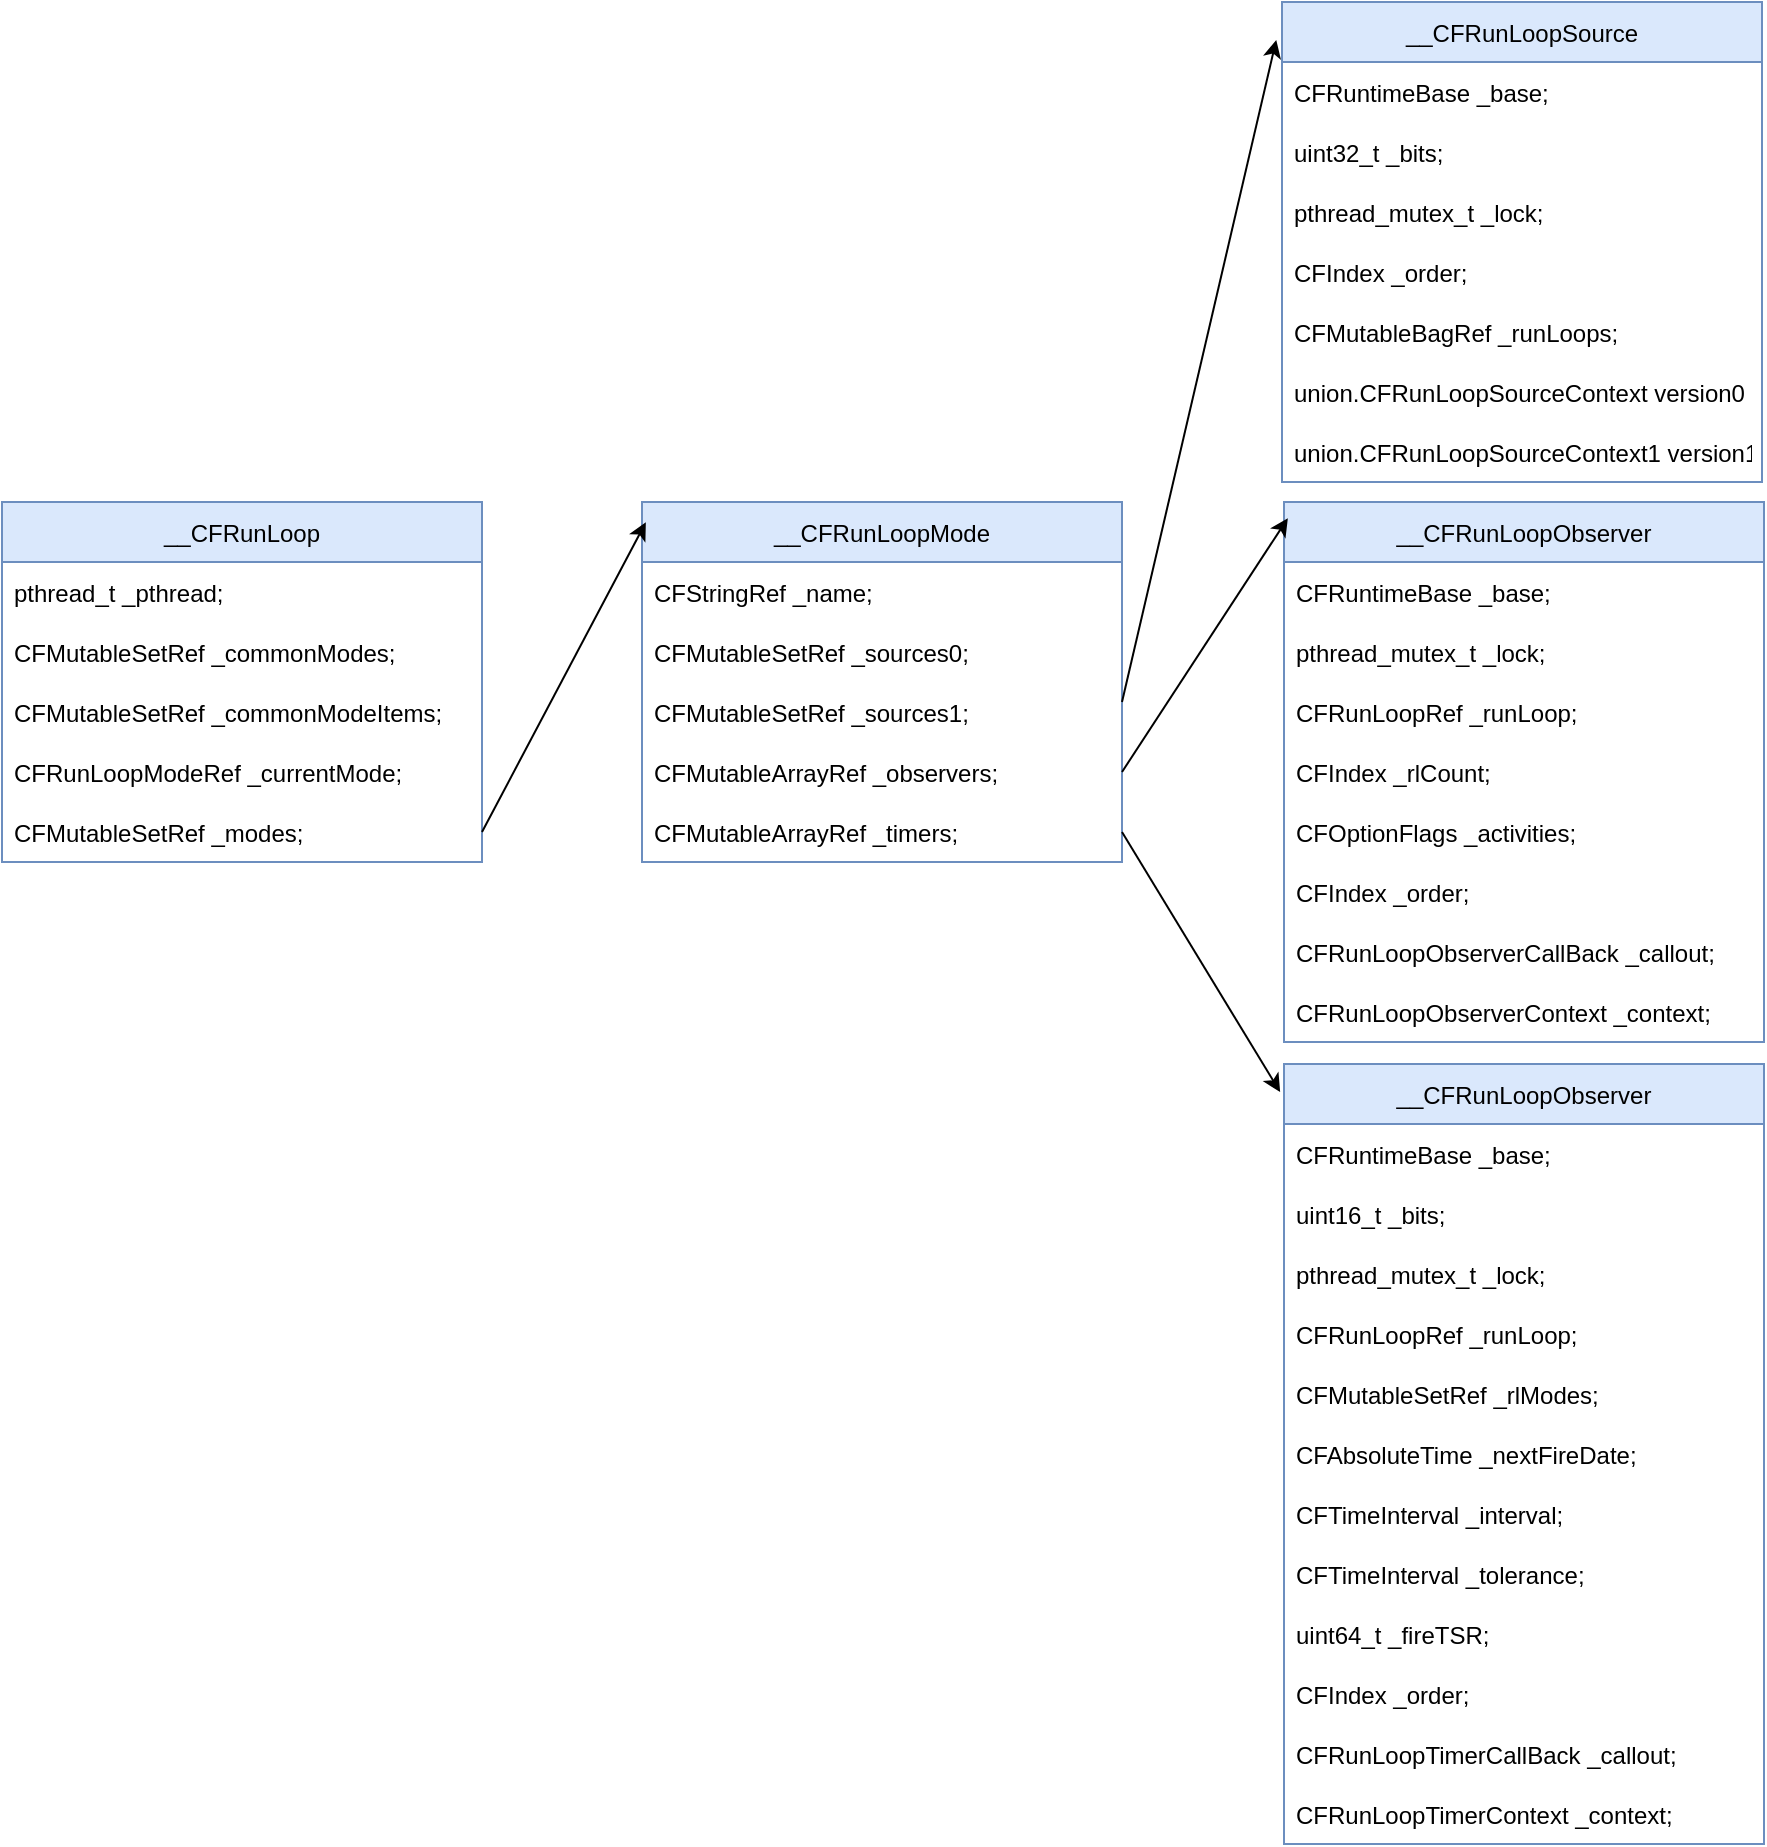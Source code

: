 <mxfile version="15.9.4" type="device"><diagram id="t4ZF3pNBu01ipiT9d-7E" name="Page-1"><mxGraphModel dx="1199" dy="1104" grid="1" gridSize="10" guides="1" tooltips="1" connect="1" arrows="1" fold="1" page="1" pageScale="1" pageWidth="4681" pageHeight="3300" math="0" shadow="0"><root><mxCell id="0"/><mxCell id="1" parent="0"/><mxCell id="QvZzJPY2ADBgYqwwjAQ--2" value="__CFRunLoop" style="swimlane;fontStyle=0;childLayout=stackLayout;horizontal=1;startSize=30;horizontalStack=0;resizeParent=1;resizeParentMax=0;resizeLast=0;collapsible=1;marginBottom=0;fillColor=#dae8fc;strokeColor=#6c8ebf;" vertex="1" parent="1"><mxGeometry x="80" y="280" width="240" height="180" as="geometry"/></mxCell><mxCell id="QvZzJPY2ADBgYqwwjAQ--3" value="pthread_t _pthread;" style="text;strokeColor=none;fillColor=none;align=left;verticalAlign=middle;spacingLeft=4;spacingRight=4;overflow=hidden;points=[[0,0.5],[1,0.5]];portConstraint=eastwest;rotatable=0;" vertex="1" parent="QvZzJPY2ADBgYqwwjAQ--2"><mxGeometry y="30" width="240" height="30" as="geometry"/></mxCell><mxCell id="QvZzJPY2ADBgYqwwjAQ--4" value="CFMutableSetRef _commonModes;" style="text;strokeColor=none;fillColor=none;align=left;verticalAlign=middle;spacingLeft=4;spacingRight=4;overflow=hidden;points=[[0,0.5],[1,0.5]];portConstraint=eastwest;rotatable=0;" vertex="1" parent="QvZzJPY2ADBgYqwwjAQ--2"><mxGeometry y="60" width="240" height="30" as="geometry"/></mxCell><mxCell id="QvZzJPY2ADBgYqwwjAQ--5" value="CFMutableSetRef _commonModeItems;" style="text;strokeColor=none;fillColor=none;align=left;verticalAlign=middle;spacingLeft=4;spacingRight=4;overflow=hidden;points=[[0,0.5],[1,0.5]];portConstraint=eastwest;rotatable=0;" vertex="1" parent="QvZzJPY2ADBgYqwwjAQ--2"><mxGeometry y="90" width="240" height="30" as="geometry"/></mxCell><mxCell id="QvZzJPY2ADBgYqwwjAQ--6" value="CFRunLoopModeRef _currentMode;" style="text;strokeColor=none;fillColor=none;align=left;verticalAlign=middle;spacingLeft=4;spacingRight=4;overflow=hidden;points=[[0,0.5],[1,0.5]];portConstraint=eastwest;rotatable=0;" vertex="1" parent="QvZzJPY2ADBgYqwwjAQ--2"><mxGeometry y="120" width="240" height="30" as="geometry"/></mxCell><mxCell id="QvZzJPY2ADBgYqwwjAQ--7" value="CFMutableSetRef _modes;" style="text;strokeColor=none;fillColor=none;align=left;verticalAlign=middle;spacingLeft=4;spacingRight=4;overflow=hidden;points=[[0,0.5],[1,0.5]];portConstraint=eastwest;rotatable=0;" vertex="1" parent="QvZzJPY2ADBgYqwwjAQ--2"><mxGeometry y="150" width="240" height="30" as="geometry"/></mxCell><mxCell id="QvZzJPY2ADBgYqwwjAQ--8" value="__CFRunLoopMode" style="swimlane;fontStyle=0;childLayout=stackLayout;horizontal=1;startSize=30;horizontalStack=0;resizeParent=1;resizeParentMax=0;resizeLast=0;collapsible=1;marginBottom=0;fillColor=#dae8fc;strokeColor=#6c8ebf;" vertex="1" parent="1"><mxGeometry x="400" y="280" width="240" height="180" as="geometry"/></mxCell><mxCell id="QvZzJPY2ADBgYqwwjAQ--9" value="CFStringRef _name;" style="text;strokeColor=none;fillColor=none;align=left;verticalAlign=middle;spacingLeft=4;spacingRight=4;overflow=hidden;points=[[0,0.5],[1,0.5]];portConstraint=eastwest;rotatable=0;" vertex="1" parent="QvZzJPY2ADBgYqwwjAQ--8"><mxGeometry y="30" width="240" height="30" as="geometry"/></mxCell><mxCell id="QvZzJPY2ADBgYqwwjAQ--10" value="CFMutableSetRef _sources0;" style="text;strokeColor=none;fillColor=none;align=left;verticalAlign=middle;spacingLeft=4;spacingRight=4;overflow=hidden;points=[[0,0.5],[1,0.5]];portConstraint=eastwest;rotatable=0;" vertex="1" parent="QvZzJPY2ADBgYqwwjAQ--8"><mxGeometry y="60" width="240" height="30" as="geometry"/></mxCell><mxCell id="QvZzJPY2ADBgYqwwjAQ--11" value="CFMutableSetRef _sources1;" style="text;strokeColor=none;fillColor=none;align=left;verticalAlign=middle;spacingLeft=4;spacingRight=4;overflow=hidden;points=[[0,0.5],[1,0.5]];portConstraint=eastwest;rotatable=0;" vertex="1" parent="QvZzJPY2ADBgYqwwjAQ--8"><mxGeometry y="90" width="240" height="30" as="geometry"/></mxCell><mxCell id="QvZzJPY2ADBgYqwwjAQ--12" value="CFMutableArrayRef _observers;" style="text;strokeColor=none;fillColor=none;align=left;verticalAlign=middle;spacingLeft=4;spacingRight=4;overflow=hidden;points=[[0,0.5],[1,0.5]];portConstraint=eastwest;rotatable=0;" vertex="1" parent="QvZzJPY2ADBgYqwwjAQ--8"><mxGeometry y="120" width="240" height="30" as="geometry"/></mxCell><mxCell id="QvZzJPY2ADBgYqwwjAQ--13" value="CFMutableArrayRef _timers;" style="text;strokeColor=none;fillColor=none;align=left;verticalAlign=middle;spacingLeft=4;spacingRight=4;overflow=hidden;points=[[0,0.5],[1,0.5]];portConstraint=eastwest;rotatable=0;" vertex="1" parent="QvZzJPY2ADBgYqwwjAQ--8"><mxGeometry y="150" width="240" height="30" as="geometry"/></mxCell><mxCell id="QvZzJPY2ADBgYqwwjAQ--14" value="" style="endArrow=classic;html=1;rounded=0;exitX=1;exitY=0.5;exitDx=0;exitDy=0;entryX=0.008;entryY=0.056;entryDx=0;entryDy=0;entryPerimeter=0;" edge="1" parent="1" source="QvZzJPY2ADBgYqwwjAQ--7" target="QvZzJPY2ADBgYqwwjAQ--8"><mxGeometry width="50" height="50" relative="1" as="geometry"><mxPoint x="430" y="360" as="sourcePoint"/><mxPoint x="480" y="310" as="targetPoint"/></mxGeometry></mxCell><mxCell id="QvZzJPY2ADBgYqwwjAQ--15" value="__CFRunLoopSource" style="swimlane;fontStyle=0;childLayout=stackLayout;horizontal=1;startSize=30;horizontalStack=0;resizeParent=1;resizeParentMax=0;resizeLast=0;collapsible=1;marginBottom=0;fillColor=#dae8fc;strokeColor=#6c8ebf;" vertex="1" parent="1"><mxGeometry x="720" y="30" width="240" height="240" as="geometry"/></mxCell><mxCell id="QvZzJPY2ADBgYqwwjAQ--16" value="CFRuntimeBase _base;" style="text;strokeColor=none;fillColor=none;align=left;verticalAlign=middle;spacingLeft=4;spacingRight=4;overflow=hidden;points=[[0,0.5],[1,0.5]];portConstraint=eastwest;rotatable=0;" vertex="1" parent="QvZzJPY2ADBgYqwwjAQ--15"><mxGeometry y="30" width="240" height="30" as="geometry"/></mxCell><mxCell id="QvZzJPY2ADBgYqwwjAQ--17" value="uint32_t _bits;" style="text;strokeColor=none;fillColor=none;align=left;verticalAlign=middle;spacingLeft=4;spacingRight=4;overflow=hidden;points=[[0,0.5],[1,0.5]];portConstraint=eastwest;rotatable=0;" vertex="1" parent="QvZzJPY2ADBgYqwwjAQ--15"><mxGeometry y="60" width="240" height="30" as="geometry"/></mxCell><mxCell id="QvZzJPY2ADBgYqwwjAQ--18" value="pthread_mutex_t _lock;" style="text;strokeColor=none;fillColor=none;align=left;verticalAlign=middle;spacingLeft=4;spacingRight=4;overflow=hidden;points=[[0,0.5],[1,0.5]];portConstraint=eastwest;rotatable=0;" vertex="1" parent="QvZzJPY2ADBgYqwwjAQ--15"><mxGeometry y="90" width="240" height="30" as="geometry"/></mxCell><mxCell id="QvZzJPY2ADBgYqwwjAQ--19" value="CFIndex _order;" style="text;strokeColor=none;fillColor=none;align=left;verticalAlign=middle;spacingLeft=4;spacingRight=4;overflow=hidden;points=[[0,0.5],[1,0.5]];portConstraint=eastwest;rotatable=0;" vertex="1" parent="QvZzJPY2ADBgYqwwjAQ--15"><mxGeometry y="120" width="240" height="30" as="geometry"/></mxCell><mxCell id="QvZzJPY2ADBgYqwwjAQ--20" value="CFMutableBagRef _runLoops;" style="text;strokeColor=none;fillColor=none;align=left;verticalAlign=middle;spacingLeft=4;spacingRight=4;overflow=hidden;points=[[0,0.5],[1,0.5]];portConstraint=eastwest;rotatable=0;" vertex="1" parent="QvZzJPY2ADBgYqwwjAQ--15"><mxGeometry y="150" width="240" height="30" as="geometry"/></mxCell><mxCell id="QvZzJPY2ADBgYqwwjAQ--21" value="union.CFRunLoopSourceContext version0" style="text;strokeColor=none;fillColor=none;align=left;verticalAlign=middle;spacingLeft=4;spacingRight=4;overflow=hidden;points=[[0,0.5],[1,0.5]];portConstraint=eastwest;rotatable=0;" vertex="1" parent="QvZzJPY2ADBgYqwwjAQ--15"><mxGeometry y="180" width="240" height="30" as="geometry"/></mxCell><mxCell id="QvZzJPY2ADBgYqwwjAQ--22" value="union.CFRunLoopSourceContext1 version1" style="text;strokeColor=none;fillColor=none;align=left;verticalAlign=middle;spacingLeft=4;spacingRight=4;overflow=hidden;points=[[0,0.5],[1,0.5]];portConstraint=eastwest;rotatable=0;" vertex="1" parent="QvZzJPY2ADBgYqwwjAQ--15"><mxGeometry y="210" width="240" height="30" as="geometry"/></mxCell><mxCell id="QvZzJPY2ADBgYqwwjAQ--23" value="" style="endArrow=classic;html=1;rounded=0;entryX=-0.012;entryY=0.079;entryDx=0;entryDy=0;entryPerimeter=0;" edge="1" parent="1" target="QvZzJPY2ADBgYqwwjAQ--15"><mxGeometry width="50" height="50" relative="1" as="geometry"><mxPoint x="640" y="380" as="sourcePoint"/><mxPoint x="711.92" y="200.0" as="targetPoint"/></mxGeometry></mxCell><mxCell id="QvZzJPY2ADBgYqwwjAQ--24" value="__CFRunLoopObserver" style="swimlane;fontStyle=0;childLayout=stackLayout;horizontal=1;startSize=30;horizontalStack=0;resizeParent=1;resizeParentMax=0;resizeLast=0;collapsible=1;marginBottom=0;fillColor=#dae8fc;strokeColor=#6c8ebf;" vertex="1" parent="1"><mxGeometry x="721" y="280" width="240" height="270" as="geometry"/></mxCell><mxCell id="QvZzJPY2ADBgYqwwjAQ--25" value="CFRuntimeBase _base;" style="text;strokeColor=none;fillColor=none;align=left;verticalAlign=middle;spacingLeft=4;spacingRight=4;overflow=hidden;points=[[0,0.5],[1,0.5]];portConstraint=eastwest;rotatable=0;" vertex="1" parent="QvZzJPY2ADBgYqwwjAQ--24"><mxGeometry y="30" width="240" height="30" as="geometry"/></mxCell><mxCell id="QvZzJPY2ADBgYqwwjAQ--26" value="pthread_mutex_t _lock;" style="text;strokeColor=none;fillColor=none;align=left;verticalAlign=middle;spacingLeft=4;spacingRight=4;overflow=hidden;points=[[0,0.5],[1,0.5]];portConstraint=eastwest;rotatable=0;" vertex="1" parent="QvZzJPY2ADBgYqwwjAQ--24"><mxGeometry y="60" width="240" height="30" as="geometry"/></mxCell><mxCell id="QvZzJPY2ADBgYqwwjAQ--27" value="CFRunLoopRef _runLoop;" style="text;strokeColor=none;fillColor=none;align=left;verticalAlign=middle;spacingLeft=4;spacingRight=4;overflow=hidden;points=[[0,0.5],[1,0.5]];portConstraint=eastwest;rotatable=0;" vertex="1" parent="QvZzJPY2ADBgYqwwjAQ--24"><mxGeometry y="90" width="240" height="30" as="geometry"/></mxCell><mxCell id="QvZzJPY2ADBgYqwwjAQ--28" value="CFIndex _rlCount;" style="text;strokeColor=none;fillColor=none;align=left;verticalAlign=middle;spacingLeft=4;spacingRight=4;overflow=hidden;points=[[0,0.5],[1,0.5]];portConstraint=eastwest;rotatable=0;" vertex="1" parent="QvZzJPY2ADBgYqwwjAQ--24"><mxGeometry y="120" width="240" height="30" as="geometry"/></mxCell><mxCell id="QvZzJPY2ADBgYqwwjAQ--29" value="CFOptionFlags _activities;" style="text;strokeColor=none;fillColor=none;align=left;verticalAlign=middle;spacingLeft=4;spacingRight=4;overflow=hidden;points=[[0,0.5],[1,0.5]];portConstraint=eastwest;rotatable=0;" vertex="1" parent="QvZzJPY2ADBgYqwwjAQ--24"><mxGeometry y="150" width="240" height="30" as="geometry"/></mxCell><mxCell id="QvZzJPY2ADBgYqwwjAQ--30" value="CFIndex _order; " style="text;strokeColor=none;fillColor=none;align=left;verticalAlign=middle;spacingLeft=4;spacingRight=4;overflow=hidden;points=[[0,0.5],[1,0.5]];portConstraint=eastwest;rotatable=0;" vertex="1" parent="QvZzJPY2ADBgYqwwjAQ--24"><mxGeometry y="180" width="240" height="30" as="geometry"/></mxCell><mxCell id="QvZzJPY2ADBgYqwwjAQ--31" value="CFRunLoopObserverCallBack _callout;" style="text;strokeColor=none;fillColor=none;align=left;verticalAlign=middle;spacingLeft=4;spacingRight=4;overflow=hidden;points=[[0,0.5],[1,0.5]];portConstraint=eastwest;rotatable=0;" vertex="1" parent="QvZzJPY2ADBgYqwwjAQ--24"><mxGeometry y="210" width="240" height="30" as="geometry"/></mxCell><mxCell id="QvZzJPY2ADBgYqwwjAQ--32" value="CFRunLoopObserverContext _context;" style="text;strokeColor=none;fillColor=none;align=left;verticalAlign=middle;spacingLeft=4;spacingRight=4;overflow=hidden;points=[[0,0.5],[1,0.5]];portConstraint=eastwest;rotatable=0;" vertex="1" parent="QvZzJPY2ADBgYqwwjAQ--24"><mxGeometry y="240" width="240" height="30" as="geometry"/></mxCell><mxCell id="QvZzJPY2ADBgYqwwjAQ--33" value="" style="endArrow=classic;html=1;rounded=0;exitX=1;exitY=0.5;exitDx=0;exitDy=0;entryX=0.008;entryY=0.03;entryDx=0;entryDy=0;entryPerimeter=0;" edge="1" parent="1" source="QvZzJPY2ADBgYqwwjAQ--12" target="QvZzJPY2ADBgYqwwjAQ--24"><mxGeometry width="50" height="50" relative="1" as="geometry"><mxPoint x="670" y="410" as="sourcePoint"/><mxPoint x="751.92" y="255.08" as="targetPoint"/></mxGeometry></mxCell><mxCell id="QvZzJPY2ADBgYqwwjAQ--34" value="__CFRunLoopObserver" style="swimlane;fontStyle=0;childLayout=stackLayout;horizontal=1;startSize=30;horizontalStack=0;resizeParent=1;resizeParentMax=0;resizeLast=0;collapsible=1;marginBottom=0;fillColor=#dae8fc;strokeColor=#6c8ebf;" vertex="1" parent="1"><mxGeometry x="721" y="561" width="240" height="390" as="geometry"/></mxCell><mxCell id="QvZzJPY2ADBgYqwwjAQ--35" value="CFRuntimeBase _base;" style="text;strokeColor=none;fillColor=none;align=left;verticalAlign=middle;spacingLeft=4;spacingRight=4;overflow=hidden;points=[[0,0.5],[1,0.5]];portConstraint=eastwest;rotatable=0;" vertex="1" parent="QvZzJPY2ADBgYqwwjAQ--34"><mxGeometry y="30" width="240" height="30" as="geometry"/></mxCell><mxCell id="QvZzJPY2ADBgYqwwjAQ--36" value="uint16_t _bits;" style="text;strokeColor=none;fillColor=none;align=left;verticalAlign=middle;spacingLeft=4;spacingRight=4;overflow=hidden;points=[[0,0.5],[1,0.5]];portConstraint=eastwest;rotatable=0;" vertex="1" parent="QvZzJPY2ADBgYqwwjAQ--34"><mxGeometry y="60" width="240" height="30" as="geometry"/></mxCell><mxCell id="QvZzJPY2ADBgYqwwjAQ--37" value="pthread_mutex_t _lock;" style="text;strokeColor=none;fillColor=none;align=left;verticalAlign=middle;spacingLeft=4;spacingRight=4;overflow=hidden;points=[[0,0.5],[1,0.5]];portConstraint=eastwest;rotatable=0;" vertex="1" parent="QvZzJPY2ADBgYqwwjAQ--34"><mxGeometry y="90" width="240" height="30" as="geometry"/></mxCell><mxCell id="QvZzJPY2ADBgYqwwjAQ--38" value="CFRunLoopRef _runLoop;" style="text;strokeColor=none;fillColor=none;align=left;verticalAlign=middle;spacingLeft=4;spacingRight=4;overflow=hidden;points=[[0,0.5],[1,0.5]];portConstraint=eastwest;rotatable=0;" vertex="1" parent="QvZzJPY2ADBgYqwwjAQ--34"><mxGeometry y="120" width="240" height="30" as="geometry"/></mxCell><mxCell id="QvZzJPY2ADBgYqwwjAQ--39" value="CFMutableSetRef _rlModes;" style="text;strokeColor=none;fillColor=none;align=left;verticalAlign=middle;spacingLeft=4;spacingRight=4;overflow=hidden;points=[[0,0.5],[1,0.5]];portConstraint=eastwest;rotatable=0;" vertex="1" parent="QvZzJPY2ADBgYqwwjAQ--34"><mxGeometry y="150" width="240" height="30" as="geometry"/></mxCell><mxCell id="QvZzJPY2ADBgYqwwjAQ--40" value="CFAbsoluteTime _nextFireDate;" style="text;strokeColor=none;fillColor=none;align=left;verticalAlign=middle;spacingLeft=4;spacingRight=4;overflow=hidden;points=[[0,0.5],[1,0.5]];portConstraint=eastwest;rotatable=0;" vertex="1" parent="QvZzJPY2ADBgYqwwjAQ--34"><mxGeometry y="180" width="240" height="30" as="geometry"/></mxCell><mxCell id="QvZzJPY2ADBgYqwwjAQ--41" value="CFTimeInterval _interval;" style="text;strokeColor=none;fillColor=none;align=left;verticalAlign=middle;spacingLeft=4;spacingRight=4;overflow=hidden;points=[[0,0.5],[1,0.5]];portConstraint=eastwest;rotatable=0;" vertex="1" parent="QvZzJPY2ADBgYqwwjAQ--34"><mxGeometry y="210" width="240" height="30" as="geometry"/></mxCell><mxCell id="QvZzJPY2ADBgYqwwjAQ--42" value="CFTimeInterval _tolerance;" style="text;strokeColor=none;fillColor=none;align=left;verticalAlign=middle;spacingLeft=4;spacingRight=4;overflow=hidden;points=[[0,0.5],[1,0.5]];portConstraint=eastwest;rotatable=0;" vertex="1" parent="QvZzJPY2ADBgYqwwjAQ--34"><mxGeometry y="240" width="240" height="30" as="geometry"/></mxCell><mxCell id="QvZzJPY2ADBgYqwwjAQ--43" value="uint64_t _fireTSR; " style="text;strokeColor=none;fillColor=none;align=left;verticalAlign=middle;spacingLeft=4;spacingRight=4;overflow=hidden;points=[[0,0.5],[1,0.5]];portConstraint=eastwest;rotatable=0;" vertex="1" parent="QvZzJPY2ADBgYqwwjAQ--34"><mxGeometry y="270" width="240" height="30" as="geometry"/></mxCell><mxCell id="QvZzJPY2ADBgYqwwjAQ--44" value="CFIndex _order; " style="text;strokeColor=none;fillColor=none;align=left;verticalAlign=middle;spacingLeft=4;spacingRight=4;overflow=hidden;points=[[0,0.5],[1,0.5]];portConstraint=eastwest;rotatable=0;" vertex="1" parent="QvZzJPY2ADBgYqwwjAQ--34"><mxGeometry y="300" width="240" height="30" as="geometry"/></mxCell><mxCell id="QvZzJPY2ADBgYqwwjAQ--45" value="CFRunLoopTimerCallBack _callout;" style="text;strokeColor=none;fillColor=none;align=left;verticalAlign=middle;spacingLeft=4;spacingRight=4;overflow=hidden;points=[[0,0.5],[1,0.5]];portConstraint=eastwest;rotatable=0;" vertex="1" parent="QvZzJPY2ADBgYqwwjAQ--34"><mxGeometry y="330" width="240" height="30" as="geometry"/></mxCell><mxCell id="QvZzJPY2ADBgYqwwjAQ--46" value="CFRunLoopTimerContext _context;" style="text;strokeColor=none;fillColor=none;align=left;verticalAlign=middle;spacingLeft=4;spacingRight=4;overflow=hidden;points=[[0,0.5],[1,0.5]];portConstraint=eastwest;rotatable=0;" vertex="1" parent="QvZzJPY2ADBgYqwwjAQ--34"><mxGeometry y="360" width="240" height="30" as="geometry"/></mxCell><mxCell id="QvZzJPY2ADBgYqwwjAQ--47" value="" style="endArrow=classic;html=1;rounded=0;exitX=1;exitY=0.5;exitDx=0;exitDy=0;entryX=-0.008;entryY=0.036;entryDx=0;entryDy=0;entryPerimeter=0;" edge="1" parent="1" source="QvZzJPY2ADBgYqwwjAQ--13" target="QvZzJPY2ADBgYqwwjAQ--34"><mxGeometry width="50" height="50" relative="1" as="geometry"><mxPoint x="630" y="530" as="sourcePoint"/><mxPoint x="712.92" y="403.1" as="targetPoint"/></mxGeometry></mxCell></root></mxGraphModel></diagram></mxfile>